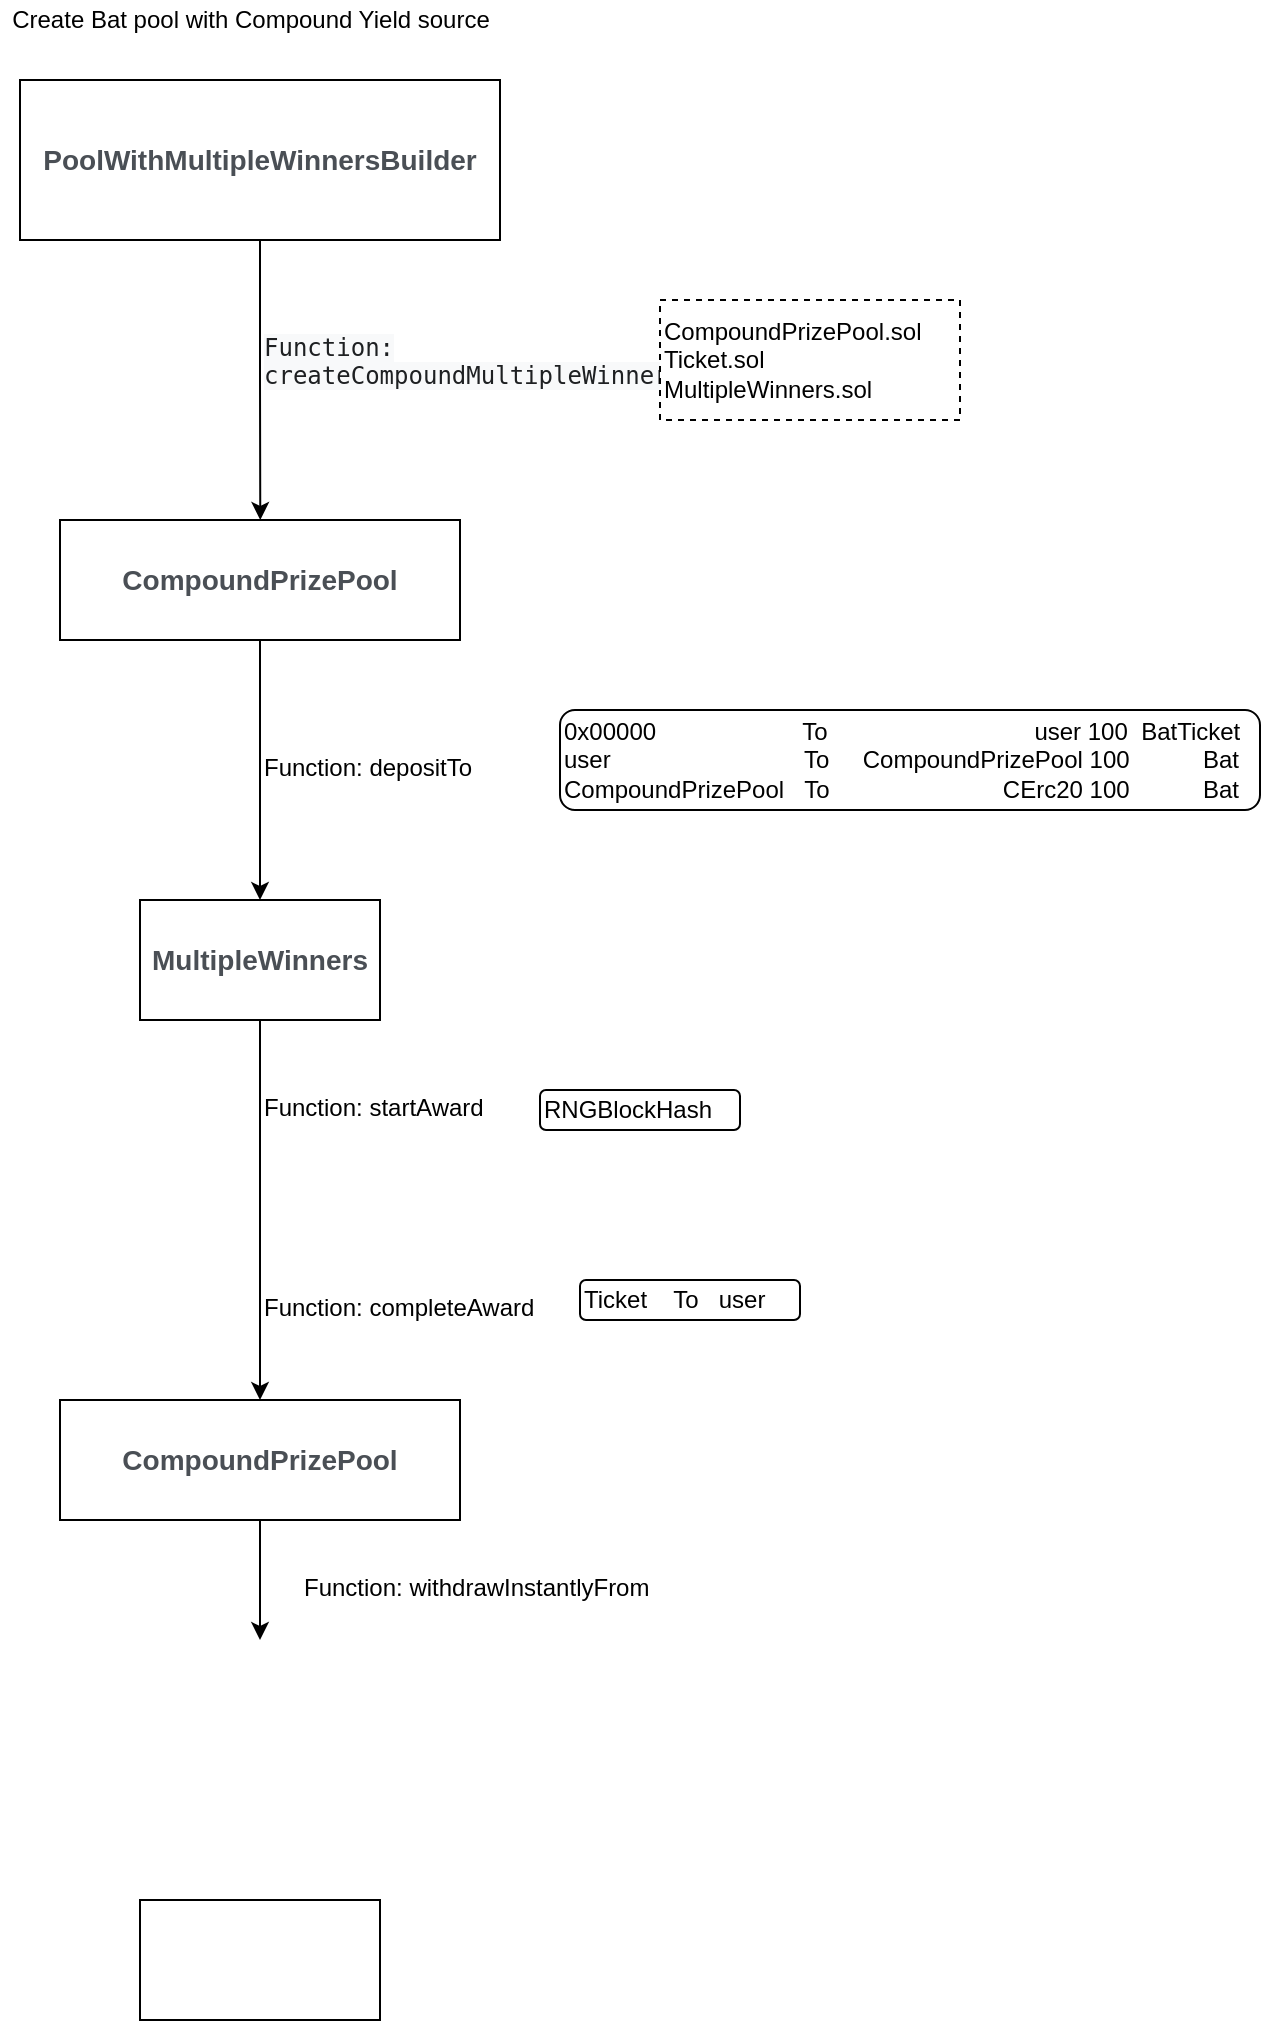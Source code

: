 <mxfile version="14.6.6" type="github">
  <diagram name="Page-1" id="edf60f1a-56cd-e834-aa8a-f176f3a09ee4">
    <mxGraphModel dx="1483" dy="829" grid="1" gridSize="10" guides="1" tooltips="1" connect="1" arrows="1" fold="1" page="1" pageScale="1" pageWidth="1100" pageHeight="850" background="#ffffff" math="0" shadow="0">
      <root>
        <mxCell id="0" />
        <mxCell id="1" parent="0" />
        <mxCell id="XolFNrf6K3DmmpxmU2WW-3" style="edgeStyle=orthogonalEdgeStyle;rounded=0;orthogonalLoop=1;jettySize=auto;html=1;exitX=0.5;exitY=1;exitDx=0;exitDy=0;" parent="1" source="XolFNrf6K3DmmpxmU2WW-2" edge="1">
          <mxGeometry relative="1" as="geometry">
            <mxPoint x="300.143" y="280" as="targetPoint" />
          </mxGeometry>
        </mxCell>
        <mxCell id="XolFNrf6K3DmmpxmU2WW-2" value="&lt;span style=&quot;color: rgb(74 , 79 , 85) ; font-family: &amp;#34;helvetica&amp;#34; , &amp;#34;arial&amp;#34; , sans-serif ; font-weight: 700 ; text-align: left ; background-color: rgb(255 , 255 , 255)&quot;&gt;&lt;font style=&quot;font-size: 14px&quot;&gt;PoolWithMultipleWinnersBuilder&lt;/font&gt;&lt;/span&gt;" style="rounded=0;whiteSpace=wrap;html=1;" parent="1" vertex="1">
          <mxGeometry x="180" y="60" width="240" height="80" as="geometry" />
        </mxCell>
        <mxCell id="XolFNrf6K3DmmpxmU2WW-4" value="&lt;span style=&quot;color: rgb(30, 32, 34); font-family: monospace; font-size: small; font-style: normal; font-weight: 400; letter-spacing: normal; text-align: left; text-indent: 0px; text-transform: none; word-spacing: 0px; background-color: rgb(248, 249, 250); display: inline; float: none;&quot;&gt;Function: createCompoundMultipleWinners&lt;/span&gt;" style="text;whiteSpace=wrap;html=1;" parent="1" vertex="1">
          <mxGeometry x="300" y="180" width="130" height="40" as="geometry" />
        </mxCell>
        <mxCell id="XolFNrf6K3DmmpxmU2WW-5" value="CompoundPrizePool.sol&lt;br&gt;Ticket.sol&lt;br&gt;MultipleWinners.sol" style="rounded=0;whiteSpace=wrap;html=1;dashed=1;align=left;" parent="1" vertex="1">
          <mxGeometry x="500" y="170" width="150" height="60" as="geometry" />
        </mxCell>
        <mxCell id="XolFNrf6K3DmmpxmU2WW-7" style="edgeStyle=orthogonalEdgeStyle;rounded=0;orthogonalLoop=1;jettySize=auto;html=1;" parent="1" source="XolFNrf6K3DmmpxmU2WW-6" edge="1">
          <mxGeometry relative="1" as="geometry">
            <mxPoint x="300" y="470" as="targetPoint" />
          </mxGeometry>
        </mxCell>
        <mxCell id="XolFNrf6K3DmmpxmU2WW-6" value="&lt;span style=&quot;color: rgb(74 , 79 , 85) ; font-family: &amp;#34;helvetica&amp;#34; , &amp;#34;arial&amp;#34; , sans-serif ; font-size: 14px ; font-weight: 700 ; text-align: left ; background-color: rgb(255 , 255 , 255)&quot;&gt;CompoundPrizePool&lt;/span&gt;" style="rounded=0;whiteSpace=wrap;html=1;" parent="1" vertex="1">
          <mxGeometry x="200" y="280" width="200" height="60" as="geometry" />
        </mxCell>
        <mxCell id="XolFNrf6K3DmmpxmU2WW-8" value="Function: depositTo" style="text;whiteSpace=wrap;html=1;" parent="1" vertex="1">
          <mxGeometry x="300" y="390" width="130" height="30" as="geometry" />
        </mxCell>
        <mxCell id="XolFNrf6K3DmmpxmU2WW-10" style="edgeStyle=orthogonalEdgeStyle;rounded=0;orthogonalLoop=1;jettySize=auto;html=1;exitX=0.5;exitY=1;exitDx=0;exitDy=0;entryX=0.5;entryY=0;entryDx=0;entryDy=0;" parent="1" source="XolFNrf6K3DmmpxmU2WW-9" target="XolFNrf6K3DmmpxmU2WW-13" edge="1">
          <mxGeometry relative="1" as="geometry">
            <mxPoint x="300.143" y="660" as="targetPoint" />
          </mxGeometry>
        </mxCell>
        <mxCell id="XolFNrf6K3DmmpxmU2WW-9" value="&lt;span style=&quot;color: rgb(74 , 79 , 85) ; font-family: &amp;#34;helvetica&amp;#34; , &amp;#34;arial&amp;#34; , sans-serif ; font-size: 14px ; font-weight: 700 ; text-align: left ; background-color: rgb(255 , 255 , 255)&quot;&gt;MultipleWinners&lt;/span&gt;" style="rounded=0;whiteSpace=wrap;html=1;" parent="1" vertex="1">
          <mxGeometry x="240" y="470" width="120" height="60" as="geometry" />
        </mxCell>
        <mxCell id="XolFNrf6K3DmmpxmU2WW-11" value="Function: startAward" style="text;whiteSpace=wrap;html=1;" parent="1" vertex="1">
          <mxGeometry x="300" y="560" width="140" height="30" as="geometry" />
        </mxCell>
        <mxCell id="XolFNrf6K3DmmpxmU2WW-12" value="Function: completeAward" style="text;whiteSpace=wrap;html=1;" parent="1" vertex="1">
          <mxGeometry x="300" y="660" width="160" height="30" as="geometry" />
        </mxCell>
        <mxCell id="XolFNrf6K3DmmpxmU2WW-14" style="edgeStyle=orthogonalEdgeStyle;rounded=0;orthogonalLoop=1;jettySize=auto;html=1;" parent="1" source="XolFNrf6K3DmmpxmU2WW-13" edge="1">
          <mxGeometry relative="1" as="geometry">
            <mxPoint x="300" y="840" as="targetPoint" />
            <Array as="points">
              <mxPoint x="300" y="820" />
              <mxPoint x="300" y="820" />
            </Array>
          </mxGeometry>
        </mxCell>
        <mxCell id="XolFNrf6K3DmmpxmU2WW-13" value="&lt;span style=&quot;color: rgb(74 , 79 , 85) ; font-family: &amp;#34;helvetica&amp;#34; , &amp;#34;arial&amp;#34; , sans-serif ; font-size: 14px ; font-weight: 700 ; text-align: left ; background-color: rgb(255 , 255 , 255)&quot;&gt;CompoundPrizePool&lt;/span&gt;" style="rounded=0;whiteSpace=wrap;html=1;" parent="1" vertex="1">
          <mxGeometry x="200" y="720" width="200" height="60" as="geometry" />
        </mxCell>
        <mxCell id="XolFNrf6K3DmmpxmU2WW-16" value="Function: withdrawInstantlyFrom" style="text;whiteSpace=wrap;html=1;" parent="1" vertex="1">
          <mxGeometry x="320" y="800" width="200" height="30" as="geometry" />
        </mxCell>
        <mxCell id="XolFNrf6K3DmmpxmU2WW-17" value="" style="rounded=0;whiteSpace=wrap;html=1;" parent="1" vertex="1">
          <mxGeometry x="240" y="970" width="120" height="60" as="geometry" />
        </mxCell>
        <mxCell id="XolFNrf6K3DmmpxmU2WW-20" value="0x00000&amp;nbsp; &amp;nbsp; &amp;nbsp; &amp;nbsp; &amp;nbsp; &amp;nbsp; &amp;nbsp; &amp;nbsp; &amp;nbsp; &amp;nbsp; &amp;nbsp; To&amp;nbsp; &amp;nbsp; &amp;nbsp; &amp;nbsp; &amp;nbsp; &amp;nbsp; &amp;nbsp; &amp;nbsp; &amp;nbsp; &amp;nbsp; &amp;nbsp; &amp;nbsp; &amp;nbsp; &amp;nbsp; &amp;nbsp; &amp;nbsp;user 100&amp;nbsp; BatTicket&lt;br&gt;user&amp;nbsp; &amp;nbsp; &amp;nbsp; &amp;nbsp; &amp;nbsp; &amp;nbsp; &amp;nbsp; &amp;nbsp; &amp;nbsp; &amp;nbsp; &amp;nbsp; &amp;nbsp; &amp;nbsp; &amp;nbsp; &amp;nbsp;To&amp;nbsp; &amp;nbsp; &amp;nbsp;&lt;span&gt;CompoundPrizePool 100&amp;nbsp; &amp;nbsp; &amp;nbsp; &amp;nbsp; &amp;nbsp; &amp;nbsp;Bat&lt;br&gt;&lt;/span&gt;&lt;span&gt;CompoundPrizePool&amp;nbsp; &amp;nbsp;To&amp;nbsp; &amp;nbsp; &amp;nbsp; &amp;nbsp; &amp;nbsp; &amp;nbsp; &amp;nbsp; &amp;nbsp; &amp;nbsp; &amp;nbsp; &amp;nbsp; &amp;nbsp; &amp;nbsp; CErc20 100&amp;nbsp; &amp;nbsp; &amp;nbsp; &amp;nbsp; &amp;nbsp; &amp;nbsp;Bat&lt;/span&gt;" style="text;html=1;align=left;verticalAlign=middle;resizable=0;points=[];autosize=1;strokeColor=#000000;rounded=1;" parent="1" vertex="1">
          <mxGeometry x="450" y="375" width="350" height="50" as="geometry" />
        </mxCell>
        <mxCell id="XolFNrf6K3DmmpxmU2WW-23" value="Create Bat pool with Compound Yield source" style="text;html=1;align=center;verticalAlign=middle;resizable=0;points=[];autosize=1;strokeColor=none;" parent="1" vertex="1">
          <mxGeometry x="170" y="20" width="250" height="20" as="geometry" />
        </mxCell>
        <mxCell id="XolFNrf6K3DmmpxmU2WW-24" value="RNGBlockHash" style="text;html=1;align=left;verticalAlign=middle;resizable=0;points=[];autosize=1;strokeColor=#000000;rounded=1;" parent="1" vertex="1">
          <mxGeometry x="440" y="565" width="100" height="20" as="geometry" />
        </mxCell>
        <mxCell id="XolFNrf6K3DmmpxmU2WW-25" value="Ticket&amp;nbsp; &amp;nbsp; To&amp;nbsp; &amp;nbsp;user" style="text;html=1;align=left;verticalAlign=middle;resizable=0;points=[];autosize=1;strokeColor=#000000;rounded=1;" parent="1" vertex="1">
          <mxGeometry x="460" y="660" width="110" height="20" as="geometry" />
        </mxCell>
      </root>
    </mxGraphModel>
  </diagram>
</mxfile>
